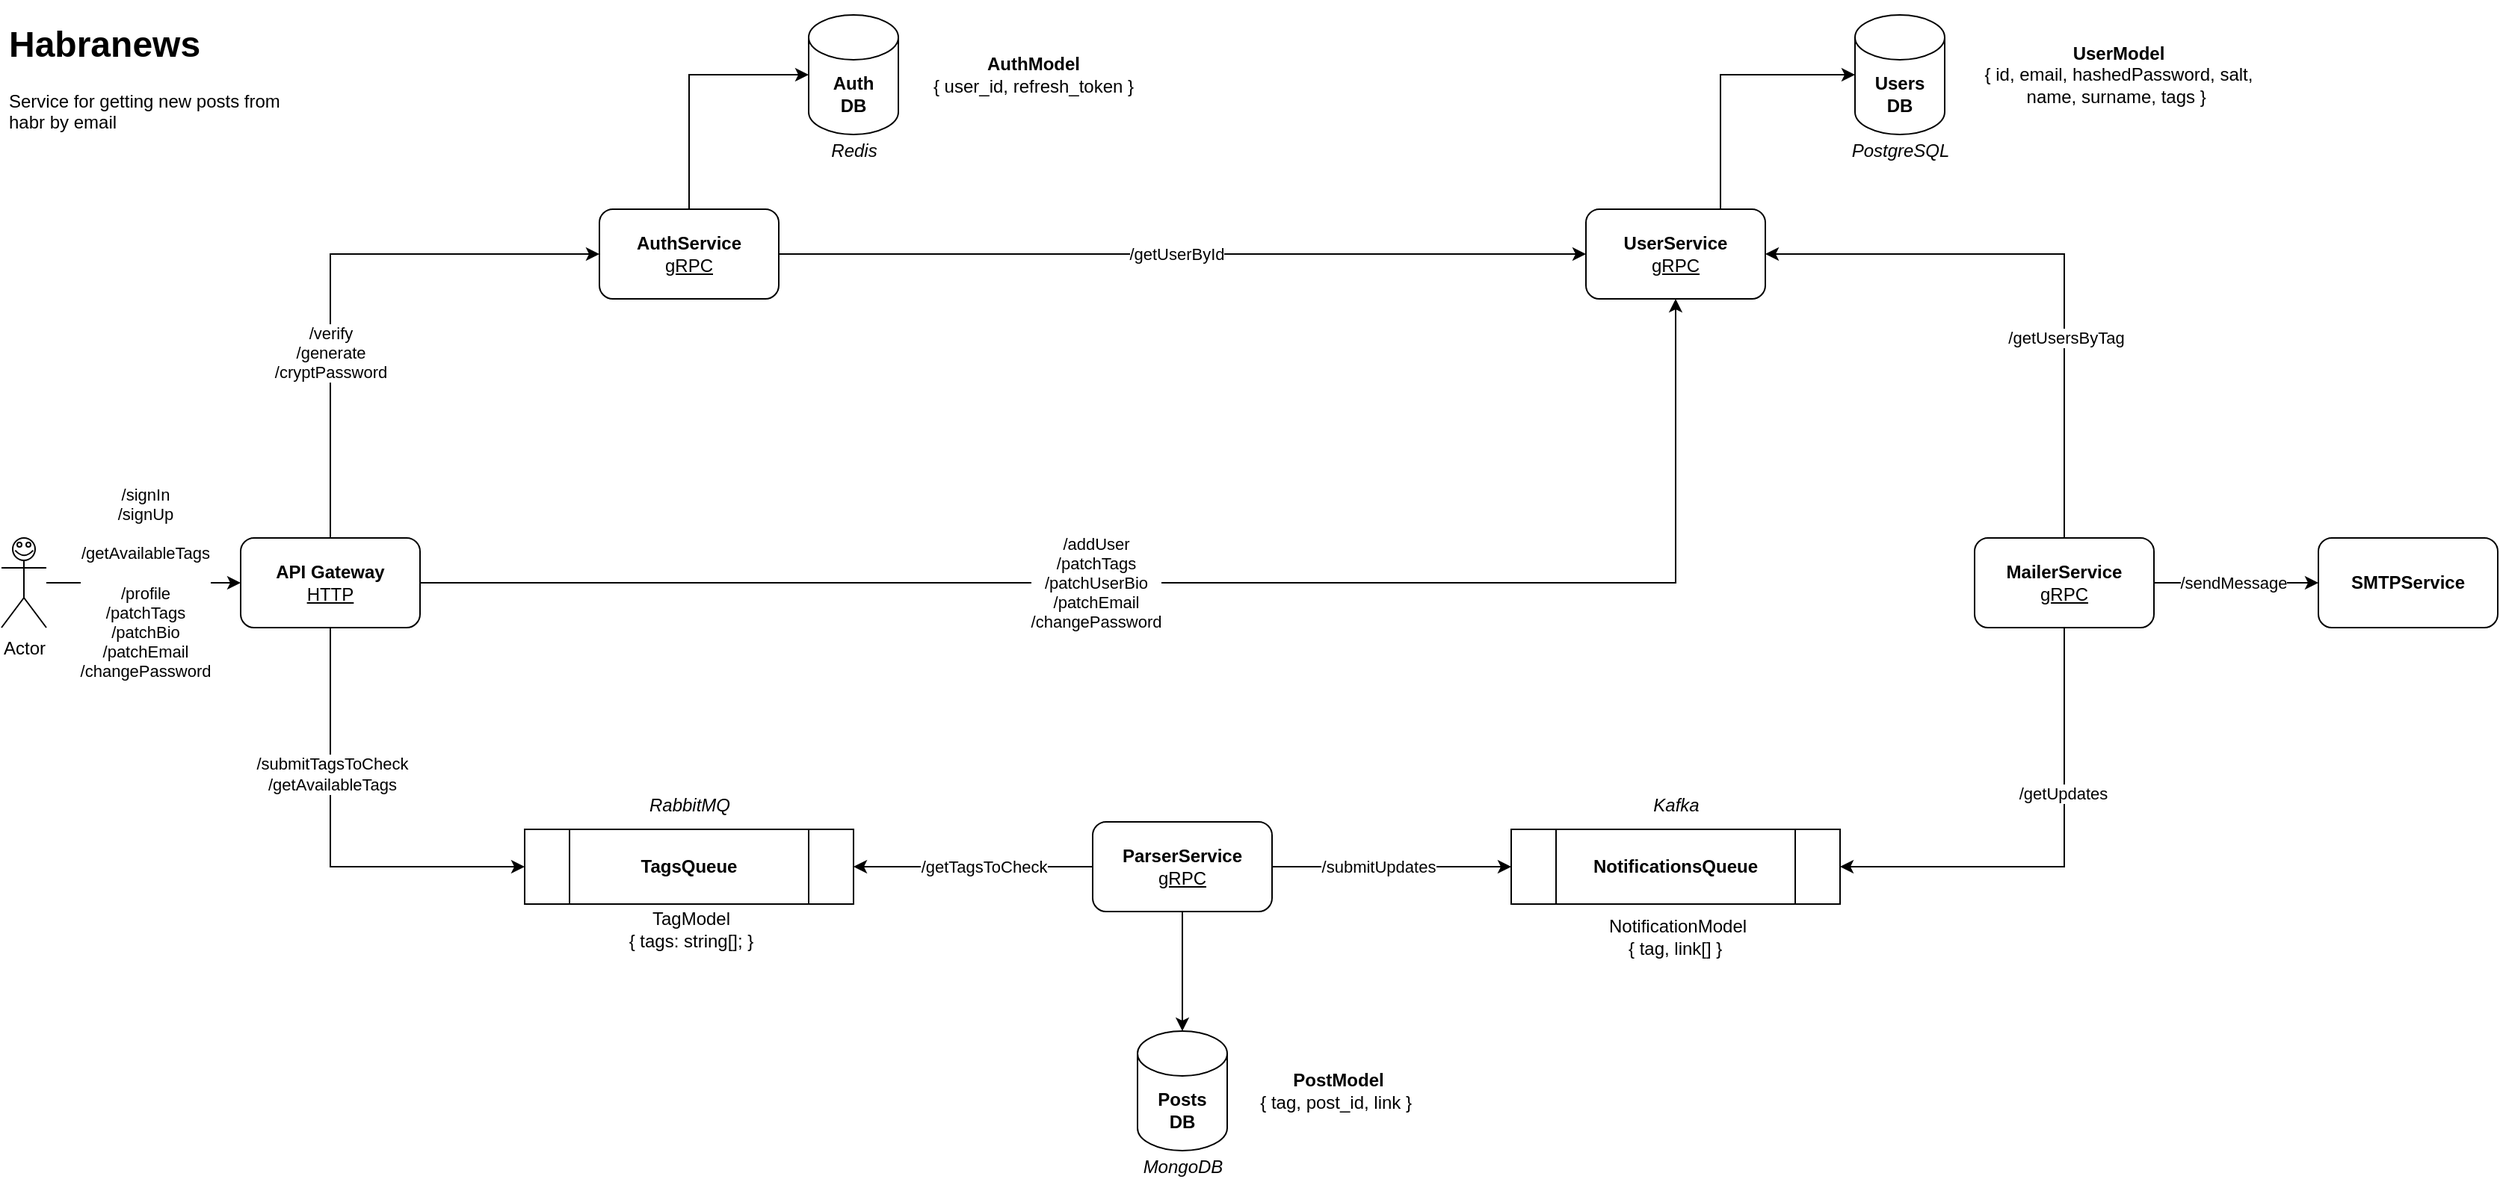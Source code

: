 <mxfile version="13.10.2" type="github" pages="5">
  <diagram id="zYsj_GCrEN45drpil_GK" name="Architecture">
    <mxGraphModel dx="2774" dy="2438" grid="1" gridSize="11" guides="1" tooltips="1" connect="1" arrows="1" fold="1" page="1" pageScale="1" pageWidth="900" pageHeight="1600" math="0" shadow="0">
      <root>
        <mxCell id="0" />
        <mxCell id="1" parent="0" />
        <mxCell id="8zO3fhM4Dob8OyOGSkkv-5" style="edgeStyle=orthogonalEdgeStyle;rounded=0;orthogonalLoop=1;jettySize=auto;html=1;exitX=0.5;exitY=1;exitDx=0;exitDy=0;entryX=0;entryY=0.5;entryDx=0;entryDy=0;" parent="1" source="FwraS_gR7j-mOwSKwiUB-2" target="8zO3fhM4Dob8OyOGSkkv-2" edge="1">
          <mxGeometry relative="1" as="geometry" />
        </mxCell>
        <mxCell id="8zO3fhM4Dob8OyOGSkkv-36" value="/submitTagsToCheck&lt;br&gt;/getAvailableTags" style="edgeLabel;html=1;align=center;verticalAlign=middle;resizable=0;points=[];" parent="8zO3fhM4Dob8OyOGSkkv-5" vertex="1" connectable="0">
          <mxGeometry x="-0.324" y="1" relative="1" as="geometry">
            <mxPoint as="offset" />
          </mxGeometry>
        </mxCell>
        <mxCell id="8zO3fhM4Dob8OyOGSkkv-9" style="edgeStyle=orthogonalEdgeStyle;rounded=0;orthogonalLoop=1;jettySize=auto;html=1;exitX=1;exitY=0.5;exitDx=0;exitDy=0;entryX=0.5;entryY=1;entryDx=0;entryDy=0;" parent="1" source="FwraS_gR7j-mOwSKwiUB-2" target="FwraS_gR7j-mOwSKwiUB-3" edge="1">
          <mxGeometry relative="1" as="geometry" />
        </mxCell>
        <mxCell id="8zO3fhM4Dob8OyOGSkkv-42" value="/addUser&lt;br&gt;/patchTags&lt;br&gt;/patchUserBio&lt;br&gt;/patchEmail&lt;br&gt;/changePassword" style="edgeLabel;html=1;align=center;verticalAlign=middle;resizable=0;points=[];" parent="8zO3fhM4Dob8OyOGSkkv-9" vertex="1" connectable="0">
          <mxGeometry x="-0.123" y="-5" relative="1" as="geometry">
            <mxPoint y="-5" as="offset" />
          </mxGeometry>
        </mxCell>
        <mxCell id="8zO3fhM4Dob8OyOGSkkv-19" style="edgeStyle=orthogonalEdgeStyle;rounded=0;orthogonalLoop=1;jettySize=auto;html=1;entryX=0;entryY=0.5;entryDx=0;entryDy=0;exitX=0.5;exitY=0;exitDx=0;exitDy=0;" parent="1" source="FwraS_gR7j-mOwSKwiUB-2" target="bE1K36vQXj0Vdnw_CU5M-2" edge="1">
          <mxGeometry relative="1" as="geometry" />
        </mxCell>
        <mxCell id="8zO3fhM4Dob8OyOGSkkv-27" value="/verify&lt;br&gt;/generate&lt;br&gt;/cryptPassword" style="edgeLabel;html=1;align=center;verticalAlign=middle;resizable=0;points=[];" parent="8zO3fhM4Dob8OyOGSkkv-19" vertex="1" connectable="0">
          <mxGeometry x="0.054" y="2" relative="1" as="geometry">
            <mxPoint x="-5" y="68" as="offset" />
          </mxGeometry>
        </mxCell>
        <mxCell id="FwraS_gR7j-mOwSKwiUB-2" value="&lt;b&gt;API Gateway&lt;/b&gt;&lt;br&gt;&lt;u&gt;HTTP&lt;/u&gt;" style="rounded=1;whiteSpace=wrap;html=1;" parent="1" vertex="1">
          <mxGeometry x="-200" y="-30" width="120" height="60" as="geometry" />
        </mxCell>
        <mxCell id="8zO3fhM4Dob8OyOGSkkv-8" style="edgeStyle=orthogonalEdgeStyle;rounded=0;orthogonalLoop=1;jettySize=auto;html=1;exitX=0.75;exitY=0;exitDx=0;exitDy=0;entryX=0;entryY=0.5;entryDx=0;entryDy=0;entryPerimeter=0;" parent="1" source="FwraS_gR7j-mOwSKwiUB-3" target="FwraS_gR7j-mOwSKwiUB-4" edge="1">
          <mxGeometry relative="1" as="geometry" />
        </mxCell>
        <mxCell id="FwraS_gR7j-mOwSKwiUB-3" value="&lt;b&gt;UserService&lt;br&gt;&lt;/b&gt;&lt;u&gt;gRPC&lt;/u&gt;&lt;b&gt;&lt;br&gt;&lt;/b&gt;" style="rounded=1;whiteSpace=wrap;html=1;" parent="1" vertex="1">
          <mxGeometry x="700" y="-250" width="120" height="60" as="geometry" />
        </mxCell>
        <mxCell id="FwraS_gR7j-mOwSKwiUB-4" value="&lt;b&gt;Users&lt;br&gt;DB&lt;/b&gt;" style="shape=cylinder3;whiteSpace=wrap;html=1;boundedLbl=1;backgroundOutline=1;size=15;" parent="1" vertex="1">
          <mxGeometry x="880" y="-380" width="60" height="80" as="geometry" />
        </mxCell>
        <mxCell id="8zO3fhM4Dob8OyOGSkkv-11" style="edgeStyle=orthogonalEdgeStyle;rounded=0;orthogonalLoop=1;jettySize=auto;html=1;exitX=0.5;exitY=1;exitDx=0;exitDy=0;entryX=1;entryY=0.5;entryDx=0;entryDy=0;" parent="1" source="FwraS_gR7j-mOwSKwiUB-8" target="FwraS_gR7j-mOwSKwiUB-12" edge="1">
          <mxGeometry relative="1" as="geometry" />
        </mxCell>
        <mxCell id="8zO3fhM4Dob8OyOGSkkv-39" value="/getUpdates" style="edgeLabel;html=1;align=center;verticalAlign=middle;resizable=0;points=[];" parent="8zO3fhM4Dob8OyOGSkkv-11" vertex="1" connectable="0">
          <mxGeometry x="-0.284" y="-1" relative="1" as="geometry">
            <mxPoint as="offset" />
          </mxGeometry>
        </mxCell>
        <mxCell id="8zO3fhM4Dob8OyOGSkkv-13" style="edgeStyle=orthogonalEdgeStyle;rounded=0;orthogonalLoop=1;jettySize=auto;html=1;exitX=0.5;exitY=0;exitDx=0;exitDy=0;entryX=1;entryY=0.5;entryDx=0;entryDy=0;" parent="1" source="FwraS_gR7j-mOwSKwiUB-8" target="FwraS_gR7j-mOwSKwiUB-3" edge="1">
          <mxGeometry relative="1" as="geometry" />
        </mxCell>
        <mxCell id="8zO3fhM4Dob8OyOGSkkv-40" value="/getUsersByTag" style="edgeLabel;html=1;align=center;verticalAlign=middle;resizable=0;points=[];" parent="8zO3fhM4Dob8OyOGSkkv-13" vertex="1" connectable="0">
          <mxGeometry x="-0.31" y="-1" relative="1" as="geometry">
            <mxPoint as="offset" />
          </mxGeometry>
        </mxCell>
        <mxCell id="8zO3fhM4Dob8OyOGSkkv-14" style="edgeStyle=orthogonalEdgeStyle;rounded=0;orthogonalLoop=1;jettySize=auto;html=1;exitX=1;exitY=0.5;exitDx=0;exitDy=0;entryX=0;entryY=0.5;entryDx=0;entryDy=0;" parent="1" source="FwraS_gR7j-mOwSKwiUB-8" target="FwraS_gR7j-mOwSKwiUB-37" edge="1">
          <mxGeometry relative="1" as="geometry" />
        </mxCell>
        <mxCell id="8zO3fhM4Dob8OyOGSkkv-41" value="/sendMessage" style="edgeLabel;html=1;align=center;verticalAlign=middle;resizable=0;points=[];" parent="8zO3fhM4Dob8OyOGSkkv-14" vertex="1" connectable="0">
          <mxGeometry x="-0.309" y="1" relative="1" as="geometry">
            <mxPoint x="15" y="1" as="offset" />
          </mxGeometry>
        </mxCell>
        <mxCell id="FwraS_gR7j-mOwSKwiUB-8" value="&lt;b&gt;MailerService&lt;br&gt;&lt;/b&gt;&lt;u&gt;gRPC&lt;/u&gt;&lt;b&gt;&lt;br&gt;&lt;/b&gt;" style="rounded=1;whiteSpace=wrap;html=1;" parent="1" vertex="1">
          <mxGeometry x="960" y="-30" width="120" height="60" as="geometry" />
        </mxCell>
        <mxCell id="FwraS_gR7j-mOwSKwiUB-12" value="&lt;b&gt;NotificationsQueue&lt;/b&gt;" style="shape=process;whiteSpace=wrap;html=1;backgroundOutline=1;size=0.136;" parent="1" vertex="1">
          <mxGeometry x="650" y="165" width="220" height="50" as="geometry" />
        </mxCell>
        <mxCell id="8zO3fhM4Dob8OyOGSkkv-10" style="edgeStyle=orthogonalEdgeStyle;rounded=0;orthogonalLoop=1;jettySize=auto;html=1;exitX=1;exitY=0.5;exitDx=0;exitDy=0;entryX=0;entryY=0.5;entryDx=0;entryDy=0;" parent="1" source="FwraS_gR7j-mOwSKwiUB-13" target="FwraS_gR7j-mOwSKwiUB-12" edge="1">
          <mxGeometry relative="1" as="geometry" />
        </mxCell>
        <mxCell id="8zO3fhM4Dob8OyOGSkkv-38" value="/submitUpdates" style="edgeLabel;html=1;align=center;verticalAlign=middle;resizable=0;points=[];" parent="8zO3fhM4Dob8OyOGSkkv-10" vertex="1" connectable="0">
          <mxGeometry x="-0.25" y="-3" relative="1" as="geometry">
            <mxPoint x="11" y="-3" as="offset" />
          </mxGeometry>
        </mxCell>
        <mxCell id="8zO3fhM4Dob8OyOGSkkv-15" style="edgeStyle=orthogonalEdgeStyle;rounded=0;orthogonalLoop=1;jettySize=auto;html=1;exitX=0.5;exitY=1;exitDx=0;exitDy=0;" parent="1" source="FwraS_gR7j-mOwSKwiUB-13" target="FwraS_gR7j-mOwSKwiUB-20" edge="1">
          <mxGeometry relative="1" as="geometry" />
        </mxCell>
        <mxCell id="8zO3fhM4Dob8OyOGSkkv-17" style="edgeStyle=orthogonalEdgeStyle;rounded=0;orthogonalLoop=1;jettySize=auto;html=1;exitX=0;exitY=0.5;exitDx=0;exitDy=0;entryX=1;entryY=0.5;entryDx=0;entryDy=0;" parent="1" source="FwraS_gR7j-mOwSKwiUB-13" target="8zO3fhM4Dob8OyOGSkkv-2" edge="1">
          <mxGeometry relative="1" as="geometry" />
        </mxCell>
        <mxCell id="8zO3fhM4Dob8OyOGSkkv-37" value="/getTagsToCheck" style="edgeLabel;html=1;align=center;verticalAlign=middle;resizable=0;points=[];" parent="8zO3fhM4Dob8OyOGSkkv-17" vertex="1" connectable="0">
          <mxGeometry x="-0.212" y="-2" relative="1" as="geometry">
            <mxPoint x="-10" y="2" as="offset" />
          </mxGeometry>
        </mxCell>
        <mxCell id="FwraS_gR7j-mOwSKwiUB-13" value="&lt;b&gt;ParserService&lt;/b&gt;&lt;br&gt;&lt;u&gt;gRPC&lt;/u&gt;" style="rounded=1;whiteSpace=wrap;html=1;" parent="1" vertex="1">
          <mxGeometry x="370" y="160" width="120" height="60" as="geometry" />
        </mxCell>
        <mxCell id="FwraS_gR7j-mOwSKwiUB-20" value="&lt;b&gt;Posts&lt;br&gt;DB&lt;/b&gt;" style="shape=cylinder3;whiteSpace=wrap;html=1;boundedLbl=1;backgroundOutline=1;size=15;" parent="1" vertex="1">
          <mxGeometry x="400" y="300" width="60" height="80" as="geometry" />
        </mxCell>
        <mxCell id="FwraS_gR7j-mOwSKwiUB-37" value="&lt;b&gt;SMTPService&lt;br&gt;&lt;/b&gt;" style="rounded=1;whiteSpace=wrap;html=1;" parent="1" vertex="1">
          <mxGeometry x="1190" y="-30" width="120" height="60" as="geometry" />
        </mxCell>
        <mxCell id="bE1K36vQXj0Vdnw_CU5M-4" style="edgeStyle=orthogonalEdgeStyle;rounded=0;orthogonalLoop=1;jettySize=auto;html=1;exitX=1;exitY=0.5;exitDx=0;exitDy=0;" parent="1" source="bE1K36vQXj0Vdnw_CU5M-2" target="FwraS_gR7j-mOwSKwiUB-3" edge="1">
          <mxGeometry relative="1" as="geometry" />
        </mxCell>
        <mxCell id="8zO3fhM4Dob8OyOGSkkv-30" value="/getUserById" style="edgeLabel;html=1;align=center;verticalAlign=middle;resizable=0;points=[];" parent="bE1K36vQXj0Vdnw_CU5M-4" vertex="1" connectable="0">
          <mxGeometry x="-0.124" y="-2" relative="1" as="geometry">
            <mxPoint x="29" y="-2" as="offset" />
          </mxGeometry>
        </mxCell>
        <mxCell id="bE1K36vQXj0Vdnw_CU5M-7" style="edgeStyle=orthogonalEdgeStyle;rounded=0;orthogonalLoop=1;jettySize=auto;html=1;exitX=0.5;exitY=0;exitDx=0;exitDy=0;entryX=0;entryY=0.5;entryDx=0;entryDy=0;entryPerimeter=0;" parent="1" source="bE1K36vQXj0Vdnw_CU5M-2" target="bE1K36vQXj0Vdnw_CU5M-6" edge="1">
          <mxGeometry relative="1" as="geometry" />
        </mxCell>
        <mxCell id="bE1K36vQXj0Vdnw_CU5M-2" value="&lt;b&gt;AuthService&lt;/b&gt;&lt;br&gt;&lt;u&gt;gRPC&lt;/u&gt;" style="rounded=1;whiteSpace=wrap;html=1;" parent="1" vertex="1">
          <mxGeometry x="40" y="-250" width="120" height="60" as="geometry" />
        </mxCell>
        <mxCell id="bE1K36vQXj0Vdnw_CU5M-6" value="&lt;b&gt;Auth&lt;br&gt;DB&lt;/b&gt;" style="shape=cylinder3;whiteSpace=wrap;html=1;boundedLbl=1;backgroundOutline=1;size=15;" parent="1" vertex="1">
          <mxGeometry x="180" y="-380" width="60" height="80" as="geometry" />
        </mxCell>
        <mxCell id="8zO3fhM4Dob8OyOGSkkv-2" value="&lt;b&gt;TagsQueue&lt;/b&gt;" style="shape=process;whiteSpace=wrap;html=1;backgroundOutline=1;size=0.136;rotation=0;" parent="1" vertex="1">
          <mxGeometry x="-10" y="165" width="220" height="50" as="geometry" />
        </mxCell>
        <mxCell id="8zO3fhM4Dob8OyOGSkkv-25" style="edgeStyle=orthogonalEdgeStyle;rounded=0;orthogonalLoop=1;jettySize=auto;html=1;entryX=0;entryY=0.5;entryDx=0;entryDy=0;" parent="1" source="8zO3fhM4Dob8OyOGSkkv-23" target="FwraS_gR7j-mOwSKwiUB-2" edge="1">
          <mxGeometry relative="1" as="geometry" />
        </mxCell>
        <mxCell id="8zO3fhM4Dob8OyOGSkkv-32" value="/signIn&lt;br&gt;/signUp&lt;br&gt;&lt;br&gt;/getAvailableTags&lt;br&gt;&lt;br&gt;/profile&lt;br&gt;/patchTags&lt;br&gt;/patchBio&lt;br&gt;/patchEmail&lt;br&gt;/changePassword" style="edgeLabel;html=1;align=center;verticalAlign=middle;resizable=0;points=[];" parent="8zO3fhM4Dob8OyOGSkkv-25" vertex="1" connectable="0">
          <mxGeometry x="-0.185" y="-3" relative="1" as="geometry">
            <mxPoint x="13" y="-3" as="offset" />
          </mxGeometry>
        </mxCell>
        <mxCell id="8zO3fhM4Dob8OyOGSkkv-23" value="Actor" style="shape=umlActor;verticalLabelPosition=bottom;verticalAlign=top;html=1;outlineConnect=0;rotation=0;" parent="1" vertex="1">
          <mxGeometry x="-360" y="-30" width="30" height="60" as="geometry" />
        </mxCell>
        <mxCell id="8zO3fhM4Dob8OyOGSkkv-28" value="&lt;i&gt;Redis&lt;/i&gt;" style="text;html=1;align=center;verticalAlign=middle;resizable=0;points=[];autosize=1;" parent="1" vertex="1">
          <mxGeometry x="188" y="-300" width="44" height="22" as="geometry" />
        </mxCell>
        <mxCell id="8zO3fhM4Dob8OyOGSkkv-33" value="&lt;b&gt;AuthModel&lt;/b&gt;&lt;br&gt;{ user_id, refresh_token }" style="text;html=1;align=center;verticalAlign=middle;resizable=0;points=[];autosize=1;" parent="1" vertex="1">
          <mxGeometry x="253" y="-356.5" width="154" height="33" as="geometry" />
        </mxCell>
        <mxCell id="8zO3fhM4Dob8OyOGSkkv-34" value="&lt;b&gt;UserModel&lt;br&gt;&lt;/b&gt;{ id, email, hashedPassword, salt,&lt;br&gt;&amp;nbsp;name, surname, tags }&amp;nbsp;&amp;nbsp;" style="text;html=1;align=center;verticalAlign=middle;resizable=0;points=[];autosize=1;" parent="1" vertex="1">
          <mxGeometry x="957" y="-362" width="198" height="44" as="geometry" />
        </mxCell>
        <mxCell id="8zO3fhM4Dob8OyOGSkkv-43" value="&lt;b&gt;PostModel&lt;/b&gt;&lt;br&gt;{ tag, post_id, link }&amp;nbsp;" style="text;html=1;align=center;verticalAlign=middle;resizable=0;points=[];autosize=1;" parent="1" vertex="1">
          <mxGeometry x="473" y="323.5" width="121" height="33" as="geometry" />
        </mxCell>
        <mxCell id="8zO3fhM4Dob8OyOGSkkv-44" value="" style="ellipse;whiteSpace=wrap;html=1;aspect=fixed;" parent="1" vertex="1">
          <mxGeometry x="-349.5" y="-27" width="3" height="3" as="geometry" />
        </mxCell>
        <mxCell id="8zO3fhM4Dob8OyOGSkkv-45" value="" style="ellipse;whiteSpace=wrap;html=1;aspect=fixed;" parent="1" vertex="1">
          <mxGeometry x="-343.5" y="-27" width="3" height="3" as="geometry" />
        </mxCell>
        <mxCell id="8zO3fhM4Dob8OyOGSkkv-46" value="" style="shape=dataStorage;whiteSpace=wrap;html=1;fixedSize=1;rotation=-90;size=3.3;" parent="1" vertex="1">
          <mxGeometry x="-346.5" y="-26" width="3.3" height="12" as="geometry" />
        </mxCell>
        <mxCell id="8zO3fhM4Dob8OyOGSkkv-47" value="&lt;i&gt;PostgreSQL&lt;/i&gt;" style="text;html=1;align=center;verticalAlign=middle;resizable=0;points=[];autosize=1;" parent="1" vertex="1">
          <mxGeometry x="871.5" y="-300" width="77" height="22" as="geometry" />
        </mxCell>
        <mxCell id="8zO3fhM4Dob8OyOGSkkv-48" value="&lt;i&gt;MongoDB&lt;/i&gt;" style="text;html=1;align=center;verticalAlign=middle;resizable=0;points=[];autosize=1;" parent="1" vertex="1">
          <mxGeometry x="397" y="380" width="66" height="22" as="geometry" />
        </mxCell>
        <mxCell id="8zO3fhM4Dob8OyOGSkkv-51" value="&lt;h1&gt;Habranews&lt;/h1&gt;&lt;p&gt;Service for getting new posts from habr by email&lt;/p&gt;" style="text;html=1;strokeColor=none;fillColor=none;spacing=5;spacingTop=-20;whiteSpace=wrap;overflow=hidden;rounded=0;" parent="1" vertex="1">
          <mxGeometry x="-360" y="-380" width="190" height="120" as="geometry" />
        </mxCell>
        <mxCell id="8zO3fhM4Dob8OyOGSkkv-52" value="&lt;i&gt;RabbitMQ&lt;/i&gt;" style="text;html=1;align=center;verticalAlign=middle;resizable=0;points=[];autosize=1;" parent="1" vertex="1">
          <mxGeometry x="67" y="138" width="66" height="22" as="geometry" />
        </mxCell>
        <mxCell id="8zO3fhM4Dob8OyOGSkkv-53" value="&lt;i&gt;Kafka&lt;/i&gt;" style="text;html=1;align=center;verticalAlign=middle;resizable=0;points=[];autosize=1;" parent="1" vertex="1">
          <mxGeometry x="738" y="138" width="44" height="22" as="geometry" />
        </mxCell>
        <mxCell id="A45B6WhdaXCofkEh0rqB-1" value="TagModel&lt;br&gt;{ tags: string[]; }" style="text;html=1;align=center;verticalAlign=middle;resizable=0;points=[];autosize=1;" parent="1" vertex="1">
          <mxGeometry x="51" y="215" width="99" height="33" as="geometry" />
        </mxCell>
        <mxCell id="A45B6WhdaXCofkEh0rqB-2" value="NotificationModel&lt;br&gt;{ tag, link[] }&amp;nbsp;" style="text;html=1;align=center;verticalAlign=middle;resizable=0;points=[];autosize=1;" parent="1" vertex="1">
          <mxGeometry x="706" y="220" width="110" height="33" as="geometry" />
        </mxCell>
      </root>
    </mxGraphModel>
  </diagram>
  <diagram id="4XaGOaeoTJXC4hNXmMeF" name="ApiGateway">
    <mxGraphModel dx="1874" dy="838" grid="1" gridSize="10" guides="1" tooltips="1" connect="1" arrows="1" fold="1" page="1" pageScale="1" pageWidth="900" pageHeight="1600" math="0" shadow="0">
      <root>
        <mxCell id="nVl9VjBenIa28Bsn4F3A-0" />
        <mxCell id="nVl9VjBenIa28Bsn4F3A-1" parent="nVl9VjBenIa28Bsn4F3A-0" />
        <mxCell id="zxMU-RuS6_qsuzgbUd5q-0" value="&lt;h1&gt;/signIn&lt;/h1&gt;&lt;div&gt;&lt;i&gt;request:&lt;/i&gt;&lt;/div&gt;&lt;p&gt;{&amp;nbsp;&lt;/p&gt;&lt;p&gt;email: string;&lt;/p&gt;&lt;p&gt;password: string;&lt;/p&gt;&lt;p&gt;}&lt;/p&gt;&lt;p&gt;&lt;br&gt;&lt;/p&gt;&lt;p&gt;&lt;i&gt;response:&lt;/i&gt;&lt;/p&gt;&lt;p&gt;{&lt;/p&gt;&lt;p&gt;}&lt;/p&gt;" style="text;html=1;strokeColor=none;fillColor=none;spacing=5;spacingTop=-20;whiteSpace=wrap;overflow=hidden;rounded=0;" parent="nVl9VjBenIa28Bsn4F3A-1" vertex="1">
          <mxGeometry x="80" y="80" width="200" height="400" as="geometry" />
        </mxCell>
        <mxCell id="X7N2GuRlU1zLL9OyeP28-1" value="&lt;h1&gt;/profile&lt;/h1&gt;&lt;div&gt;&lt;i&gt;reguest:&lt;/i&gt;&lt;/div&gt;&lt;p&gt;{&amp;nbsp;&lt;/p&gt;&lt;p&gt;accessToken: string;&lt;/p&gt;&lt;p&gt;}&lt;/p&gt;&lt;p&gt;&lt;br&gt;&lt;/p&gt;&lt;p&gt;&lt;i&gt;response:&lt;/i&gt;&lt;/p&gt;&lt;p&gt;{&lt;/p&gt;&lt;p&gt;email: string;&lt;/p&gt;&lt;p&gt;tags: string[];&lt;/p&gt;&lt;p&gt;name: string;&lt;/p&gt;&lt;p&gt;surname: string;&lt;/p&gt;&lt;p&gt;}&lt;/p&gt;" style="text;html=1;strokeColor=none;fillColor=none;spacing=5;spacingTop=-20;whiteSpace=wrap;overflow=hidden;rounded=0;" parent="nVl9VjBenIa28Bsn4F3A-1" vertex="1">
          <mxGeometry x="80" y="520" width="200" height="400" as="geometry" />
        </mxCell>
        <mxCell id="UQ0r-sXNknqqYe--RgCU-0" value="&lt;h1&gt;/patchTags&lt;/h1&gt;&lt;div&gt;&lt;i&gt;reguest:&lt;/i&gt;&lt;/div&gt;&lt;p&gt;{&amp;nbsp;&lt;/p&gt;&lt;p&gt;tags: string[];&lt;/p&gt;&lt;p&gt;accessToken: string;&lt;/p&gt;&lt;p&gt;}&lt;/p&gt;&lt;p&gt;&lt;br&gt;&lt;/p&gt;&lt;p&gt;&lt;i&gt;response:&amp;nbsp;&lt;/i&gt;&lt;/p&gt;&lt;p&gt;{&lt;/p&gt;&lt;p&gt;}&lt;/p&gt;" style="text;html=1;strokeColor=none;fillColor=none;spacing=5;spacingTop=-20;whiteSpace=wrap;overflow=hidden;rounded=0;" parent="nVl9VjBenIa28Bsn4F3A-1" vertex="1">
          <mxGeometry x="605" y="80" width="200" height="400" as="geometry" />
        </mxCell>
        <mxCell id="UQ0r-sXNknqqYe--RgCU-1" value="&lt;h1&gt;/patchEmail&lt;/h1&gt;&lt;div&gt;&lt;i&gt;reguest:&lt;/i&gt;&lt;br&gt;&lt;/div&gt;&lt;p&gt;{&amp;nbsp;&lt;/p&gt;&lt;p&gt;email: string;&lt;/p&gt;&lt;p&gt;accessToken: string;&lt;/p&gt;&lt;p&gt;}&lt;/p&gt;&lt;p&gt;&lt;br&gt;&lt;/p&gt;&lt;p&gt;&lt;i&gt;response:&amp;nbsp;&lt;/i&gt;&lt;/p&gt;&lt;p&gt;{&lt;/p&gt;&lt;p&gt;}&lt;/p&gt;" style="text;html=1;strokeColor=none;fillColor=none;spacing=5;spacingTop=-20;whiteSpace=wrap;overflow=hidden;rounded=0;" parent="nVl9VjBenIa28Bsn4F3A-1" vertex="1">
          <mxGeometry x="845" y="80" width="200" height="400" as="geometry" />
        </mxCell>
        <mxCell id="UQ0r-sXNknqqYe--RgCU-2" value="&lt;h1&gt;/patchBio&lt;/h1&gt;&lt;div&gt;&lt;i&gt;reguest:&lt;/i&gt;&lt;br&gt;&lt;/div&gt;&lt;p&gt;{&amp;nbsp;&lt;/p&gt;&lt;p&gt;name: string;&lt;/p&gt;&lt;p&gt;surname: string;&lt;/p&gt;&lt;p&gt;accessToken: string;&lt;/p&gt;&lt;p&gt;}&lt;/p&gt;&lt;p&gt;&lt;br&gt;&lt;/p&gt;&lt;p&gt;&lt;i&gt;response:&amp;nbsp;&lt;/i&gt;&lt;/p&gt;&lt;p&gt;{&lt;/p&gt;&lt;p&gt;}&lt;/p&gt;" style="text;html=1;strokeColor=none;fillColor=none;spacing=5;spacingTop=-20;whiteSpace=wrap;overflow=hidden;rounded=0;" parent="nVl9VjBenIa28Bsn4F3A-1" vertex="1">
          <mxGeometry x="1085" y="80" width="200" height="400" as="geometry" />
        </mxCell>
        <mxCell id="aINecBHKvQJp-o1GFSDk-0" value="&lt;h1&gt;/signUp&lt;/h1&gt;&lt;div&gt;&lt;i&gt;request:&lt;/i&gt;&lt;/div&gt;&lt;p&gt;{&amp;nbsp;&lt;/p&gt;&lt;p&gt;email: string;&lt;/p&gt;&lt;p&gt;password: string;&lt;/p&gt;&lt;p&gt;}&lt;/p&gt;&lt;p&gt;&lt;br&gt;&lt;/p&gt;&lt;p&gt;&lt;i&gt;response:&lt;/i&gt;&lt;/p&gt;&lt;p&gt;{&lt;/p&gt;&lt;p&gt;accessToken: string;&lt;/p&gt;&lt;p&gt;refreshToken: string;&lt;/p&gt;&lt;p&gt;}&lt;/p&gt;" style="text;html=1;strokeColor=none;fillColor=none;spacing=5;spacingTop=-20;whiteSpace=wrap;overflow=hidden;rounded=0;" parent="nVl9VjBenIa28Bsn4F3A-1" vertex="1">
          <mxGeometry x="320" y="80" width="190" height="400" as="geometry" />
        </mxCell>
        <mxCell id="qWcUPIvXheZIXBMlG9Vy-0" value="&lt;h1&gt;/changePassword&lt;/h1&gt;&lt;div&gt;&lt;i&gt;reguest:&lt;/i&gt;&lt;br&gt;&lt;/div&gt;&lt;p&gt;{&amp;nbsp;&lt;/p&gt;&lt;p&gt;password: string;&lt;/p&gt;&lt;p&gt;accessToken: string;&lt;/p&gt;&lt;p&gt;}&lt;/p&gt;&lt;p&gt;&lt;br&gt;&lt;/p&gt;&lt;p&gt;&lt;i&gt;response:&amp;nbsp;&lt;/i&gt;&lt;/p&gt;&lt;p&gt;{&lt;/p&gt;&lt;p&gt;}&lt;/p&gt;" style="text;html=1;strokeColor=none;fillColor=none;spacing=5;spacingTop=-20;whiteSpace=wrap;overflow=hidden;rounded=0;" parent="nVl9VjBenIa28Bsn4F3A-1" vertex="1">
          <mxGeometry x="320" y="520" width="210" height="400" as="geometry" />
        </mxCell>
        <mxCell id="uuFL1OJD5LSYh8cDA56c-0" value="&lt;h1&gt;/getAvailableTags&lt;/h1&gt;&lt;div&gt;&lt;i&gt;reguest:&lt;/i&gt;&lt;br&gt;&lt;/div&gt;&lt;p&gt;{&amp;nbsp;&lt;/p&gt;&lt;p&gt;&lt;span&gt;}&lt;/span&gt;&lt;br&gt;&lt;/p&gt;&lt;p&gt;&lt;br&gt;&lt;/p&gt;&lt;p&gt;&lt;i&gt;response:&amp;nbsp;&lt;/i&gt;&lt;/p&gt;&lt;p&gt;{&lt;/p&gt;&lt;p&gt;tags: string[];&lt;/p&gt;&lt;p&gt;}&lt;/p&gt;" style="text;html=1;strokeColor=none;fillColor=none;spacing=5;spacingTop=-20;whiteSpace=wrap;overflow=hidden;rounded=0;" parent="nVl9VjBenIa28Bsn4F3A-1" vertex="1">
          <mxGeometry x="600" y="520" width="210" height="400" as="geometry" />
        </mxCell>
      </root>
    </mxGraphModel>
  </diagram>
  <diagram id="LGcaSpZkdw7gi7dxYWef" name="UserService">
    <mxGraphModel dx="1662" dy="804" grid="1" gridSize="10" guides="1" tooltips="1" connect="1" arrows="1" fold="1" page="1" pageScale="1" pageWidth="900" pageHeight="1600" math="0" shadow="0">
      <root>
        <mxCell id="0Y-X4P7G-rwoWofDyXws-0" />
        <mxCell id="0Y-X4P7G-rwoWofDyXws-1" parent="0Y-X4P7G-rwoWofDyXws-0" />
        <mxCell id="DWBT-lLvoGnD0FmbS0GI-0" value="&lt;h1&gt;/patchTags&lt;/h1&gt;&lt;div&gt;&lt;i&gt;reguest:&lt;/i&gt;&lt;/div&gt;&lt;p&gt;{&amp;nbsp;&lt;/p&gt;&lt;p&gt;userid: number;&lt;/p&gt;&lt;p&gt;tags: string[];&lt;/p&gt;&lt;p&gt;&lt;span&gt;}&lt;/span&gt;&lt;br&gt;&lt;/p&gt;&lt;p&gt;&lt;br&gt;&lt;/p&gt;&lt;p&gt;&lt;i&gt;response:&amp;nbsp;&lt;/i&gt;&lt;/p&gt;&lt;p&gt;{&lt;/p&gt;&lt;p&gt;}&lt;/p&gt;" style="text;html=1;strokeColor=none;fillColor=none;spacing=5;spacingTop=-20;whiteSpace=wrap;overflow=hidden;rounded=0;" parent="0Y-X4P7G-rwoWofDyXws-1" vertex="1">
          <mxGeometry x="80" y="520" width="200" height="400" as="geometry" />
        </mxCell>
        <mxCell id="DWBT-lLvoGnD0FmbS0GI-1" value="&lt;h1&gt;/patchEmail&lt;/h1&gt;&lt;div&gt;&lt;i&gt;reguest:&lt;/i&gt;&lt;br&gt;&lt;/div&gt;&lt;p&gt;{&amp;nbsp;&lt;/p&gt;&lt;p&gt;userid: number;&lt;/p&gt;&lt;p&gt;email: string;&lt;/p&gt;&lt;p&gt;&lt;span&gt;}&lt;/span&gt;&lt;br&gt;&lt;/p&gt;&lt;p&gt;&lt;br&gt;&lt;/p&gt;&lt;p&gt;&lt;i&gt;response:&amp;nbsp;&lt;/i&gt;&lt;/p&gt;&lt;p&gt;{&lt;/p&gt;&lt;p&gt;}&lt;/p&gt;" style="text;html=1;strokeColor=none;fillColor=none;spacing=5;spacingTop=-20;whiteSpace=wrap;overflow=hidden;rounded=0;" parent="0Y-X4P7G-rwoWofDyXws-1" vertex="1">
          <mxGeometry x="320" y="520" width="200" height="400" as="geometry" />
        </mxCell>
        <mxCell id="DWBT-lLvoGnD0FmbS0GI-2" value="&lt;h1&gt;/patchBio&lt;/h1&gt;&lt;div&gt;&lt;i&gt;reguest:&lt;/i&gt;&lt;br&gt;&lt;/div&gt;&lt;p&gt;{&amp;nbsp;&lt;/p&gt;&lt;p&gt;userid: number;&lt;/p&gt;&lt;p&gt;name: string;&lt;/p&gt;&lt;p&gt;surname: string;&lt;/p&gt;&lt;p&gt;&lt;span&gt;}&lt;/span&gt;&lt;br&gt;&lt;/p&gt;&lt;p&gt;&lt;br&gt;&lt;/p&gt;&lt;p&gt;&lt;i&gt;response:&amp;nbsp;&lt;/i&gt;&lt;/p&gt;&lt;p&gt;{&lt;/p&gt;&lt;p&gt;}&lt;/p&gt;" style="text;html=1;strokeColor=none;fillColor=none;spacing=5;spacingTop=-20;whiteSpace=wrap;overflow=hidden;rounded=0;" parent="0Y-X4P7G-rwoWofDyXws-1" vertex="1">
          <mxGeometry x="560" y="520" width="200" height="400" as="geometry" />
        </mxCell>
        <mxCell id="DWBT-lLvoGnD0FmbS0GI-3" value="&lt;h1&gt;/changePassword&lt;/h1&gt;&lt;div&gt;&lt;i&gt;reguest:&lt;/i&gt;&lt;br&gt;&lt;/div&gt;&lt;p&gt;{&amp;nbsp;&lt;/p&gt;&lt;p&gt;userid: number;&lt;/p&gt;&lt;p&gt;password: string;&lt;/p&gt;&lt;p&gt;&lt;span&gt;}&lt;/span&gt;&lt;br&gt;&lt;/p&gt;&lt;p&gt;&lt;br&gt;&lt;/p&gt;&lt;p&gt;&lt;i&gt;response:&amp;nbsp;&lt;/i&gt;&lt;/p&gt;&lt;p&gt;{&lt;/p&gt;&lt;p&gt;}&lt;/p&gt;" style="text;html=1;strokeColor=none;fillColor=none;spacing=5;spacingTop=-20;whiteSpace=wrap;overflow=hidden;rounded=0;" parent="0Y-X4P7G-rwoWofDyXws-1" vertex="1">
          <mxGeometry x="320" y="80" width="210" height="400" as="geometry" />
        </mxCell>
        <mxCell id="_14kWgqdjOg3-kIxM8j--2" value="&lt;h1&gt;/addUser&lt;/h1&gt;&lt;div&gt;&lt;i&gt;reguest:&lt;/i&gt;&lt;/div&gt;&lt;p&gt;{&amp;nbsp;&lt;/p&gt;&lt;p&gt;&lt;span&gt;email: string;&lt;/span&gt;&lt;/p&gt;&lt;p&gt;&lt;span&gt;hashedPassword: string;&lt;/span&gt;&lt;/p&gt;&lt;p&gt;&lt;span&gt;salt: string;&lt;/span&gt;&lt;/p&gt;&lt;p&gt;name: string;&lt;/p&gt;&lt;p&gt;surname: string;&lt;/p&gt;&lt;p&gt;tags: []string;&lt;/p&gt;&lt;p&gt;&lt;span&gt;}&lt;/span&gt;&lt;br&gt;&lt;/p&gt;&lt;p&gt;&lt;br&gt;&lt;/p&gt;&lt;p&gt;&lt;i&gt;response:&amp;nbsp;&lt;/i&gt;&lt;/p&gt;&lt;p&gt;{&lt;/p&gt;&lt;p&gt;}&lt;/p&gt;" style="text;html=1;strokeColor=none;fillColor=none;spacing=5;spacingTop=-20;whiteSpace=wrap;overflow=hidden;rounded=0;" parent="0Y-X4P7G-rwoWofDyXws-1" vertex="1">
          <mxGeometry x="80" y="80" width="200" height="400" as="geometry" />
        </mxCell>
        <mxCell id="So1C_ndeiWQuu2OblqzL-0" value="&lt;h1&gt;/getUserById&lt;/h1&gt;&lt;div&gt;&lt;i&gt;reguest:&lt;/i&gt;&lt;br&gt;&lt;/div&gt;&lt;p&gt;{&amp;nbsp;&lt;/p&gt;&lt;p&gt;id: number;&lt;/p&gt;&lt;p&gt;&lt;span&gt;}&lt;/span&gt;&lt;br&gt;&lt;/p&gt;&lt;p&gt;&lt;br&gt;&lt;/p&gt;&lt;p&gt;&lt;i&gt;response:&amp;nbsp;&lt;/i&gt;&lt;/p&gt;&lt;p&gt;{&lt;/p&gt;&lt;p&gt;&lt;span&gt;email: string;&lt;/span&gt;&lt;/p&gt;&lt;p&gt;&lt;span&gt;hashedPassword: string;&lt;/span&gt;&lt;/p&gt;&lt;p&gt;&lt;span&gt;salt: string;&lt;/span&gt;&lt;/p&gt;&lt;p&gt;&lt;span&gt;name: string;&lt;/span&gt;&lt;/p&gt;&lt;p&gt;&lt;span&gt;surname: string;&lt;/span&gt;&lt;/p&gt;&lt;p&gt;&lt;span&gt;tags: []string;&lt;/span&gt;&lt;/p&gt;&lt;p&gt;&lt;span&gt;}&lt;/span&gt;&lt;br&gt;&lt;/p&gt;" style="text;html=1;strokeColor=none;fillColor=none;spacing=5;spacingTop=-20;whiteSpace=wrap;overflow=hidden;rounded=0;" parent="0Y-X4P7G-rwoWofDyXws-1" vertex="1">
          <mxGeometry x="1030" y="80" width="210" height="400" as="geometry" />
        </mxCell>
        <mxCell id="So1C_ndeiWQuu2OblqzL-1" value="&lt;h1&gt;/getUsersByTag&lt;/h1&gt;&lt;div&gt;&lt;i&gt;reguest:&lt;/i&gt;&lt;br&gt;&lt;/div&gt;&lt;p&gt;{&amp;nbsp;&lt;/p&gt;&lt;p&gt;tag: string;&lt;/p&gt;&lt;p&gt;&lt;span&gt;}&lt;/span&gt;&lt;br&gt;&lt;/p&gt;&lt;p&gt;&lt;br&gt;&lt;/p&gt;&lt;p&gt;&lt;i&gt;response:&amp;nbsp;&lt;/i&gt;&lt;/p&gt;&lt;p&gt;{&lt;/p&gt;&lt;p&gt;&lt;span&gt;email: string;&lt;/span&gt;&lt;/p&gt;&lt;p&gt;&lt;span&gt;name: string;&lt;/span&gt;&lt;br&gt;&lt;/p&gt;&lt;p&gt;&lt;span&gt;surname: string;&lt;/span&gt;&lt;/p&gt;&lt;p&gt;&lt;span&gt;}&lt;/span&gt;&lt;br&gt;&lt;/p&gt;" style="text;html=1;strokeColor=none;fillColor=none;spacing=5;spacingTop=-20;whiteSpace=wrap;overflow=hidden;rounded=0;" parent="0Y-X4P7G-rwoWofDyXws-1" vertex="1">
          <mxGeometry x="1250" y="80" width="210" height="400" as="geometry" />
        </mxCell>
      </root>
    </mxGraphModel>
  </diagram>
  <diagram id="cxOFhOrqiFW3vsh7ncw4" name="AuthService">
    <mxGraphModel dx="1874" dy="838" grid="1" gridSize="10" guides="1" tooltips="1" connect="1" arrows="1" fold="1" page="1" pageScale="1" pageWidth="900" pageHeight="1600" math="0" shadow="0">
      <root>
        <mxCell id="LWaVtFIe3bwIcj4Zivtj-0" />
        <mxCell id="LWaVtFIe3bwIcj4Zivtj-1" parent="LWaVtFIe3bwIcj4Zivtj-0" />
        <mxCell id="aG2nrxCZKIVx7Z8D2Fic-0" value="&lt;h1&gt;/verify&lt;/h1&gt;&lt;div&gt;&lt;i&gt;reguest:&lt;/i&gt;&lt;br&gt;&lt;/div&gt;&lt;p&gt;{&amp;nbsp;&lt;/p&gt;&lt;p&gt;email: string;&lt;/p&gt;&lt;p&gt;password: string;&lt;/p&gt;&lt;p&gt;&lt;span&gt;}&lt;/span&gt;&lt;br&gt;&lt;/p&gt;&lt;p&gt;&lt;br&gt;&lt;/p&gt;&lt;p&gt;&lt;i&gt;response:&amp;nbsp;&lt;/i&gt;&lt;/p&gt;&lt;p&gt;{&lt;/p&gt;&lt;p&gt;accessToken: string;&lt;/p&gt;&lt;p&gt;refreshToken: string;&lt;/p&gt;&lt;p&gt;}&lt;/p&gt;" style="text;html=1;strokeColor=none;fillColor=none;spacing=5;spacingTop=-20;whiteSpace=wrap;overflow=hidden;rounded=0;" parent="LWaVtFIe3bwIcj4Zivtj-1" vertex="1">
          <mxGeometry x="80" y="80" width="200" height="400" as="geometry" />
        </mxCell>
        <mxCell id="O2OLwXm8ygWo92sw_mlr-0" value="&lt;h1&gt;/regenerate&lt;/h1&gt;&lt;div&gt;&lt;i&gt;reguest:&lt;/i&gt;&lt;br&gt;&lt;/div&gt;&lt;p&gt;{&amp;nbsp;&lt;/p&gt;&lt;p&gt;refreshToken: string;&lt;/p&gt;&lt;p&gt;&lt;span&gt;}&lt;/span&gt;&lt;br&gt;&lt;/p&gt;&lt;p&gt;&lt;br&gt;&lt;/p&gt;&lt;p&gt;&lt;i&gt;response:&amp;nbsp;&lt;/i&gt;&lt;/p&gt;&lt;p&gt;{&lt;/p&gt;&lt;p&gt;accessToken: string;&lt;/p&gt;&lt;p&gt;refreshToken: string;&lt;/p&gt;&lt;p&gt;}&lt;/p&gt;" style="text;html=1;strokeColor=none;fillColor=none;spacing=5;spacingTop=-20;whiteSpace=wrap;overflow=hidden;rounded=0;" parent="LWaVtFIe3bwIcj4Zivtj-1" vertex="1">
          <mxGeometry x="360" y="80" width="200" height="400" as="geometry" />
        </mxCell>
        <mxCell id="CCanVfhdNNLBfqAUuHoI-0" value="&lt;h1&gt;/cryptPassword&lt;/h1&gt;&lt;div&gt;&lt;i&gt;request:&lt;/i&gt;&lt;/div&gt;&lt;div&gt;{&lt;/div&gt;&lt;div&gt;password: string;&lt;/div&gt;&lt;div&gt;}&lt;/div&gt;&lt;div&gt;&lt;br&gt;&lt;/div&gt;&lt;div&gt;&lt;br&gt;&lt;/div&gt;&lt;div&gt;&lt;i&gt;response:&lt;/i&gt;&lt;/div&gt;&lt;div&gt;{&lt;/div&gt;&lt;div&gt;hashedPassword: string;&lt;/div&gt;&lt;div&gt;salt: string;&lt;/div&gt;&lt;div&gt;}&lt;/div&gt;" style="text;html=1;strokeColor=none;fillColor=none;spacing=5;spacingTop=-20;whiteSpace=wrap;overflow=hidden;rounded=0;" parent="LWaVtFIe3bwIcj4Zivtj-1" vertex="1">
          <mxGeometry x="640" y="80" width="200" height="400" as="geometry" />
        </mxCell>
      </root>
    </mxGraphModel>
  </diagram>
  <diagram id="jPax2lbH7g3KD5HKWm3Q" name="TagsService">
    <mxGraphModel dx="1662" dy="804" grid="1" gridSize="10" guides="1" tooltips="1" connect="1" arrows="1" fold="1" page="1" pageScale="1" pageWidth="900" pageHeight="1600" math="0" shadow="0">
      <root>
        <mxCell id="AhduXGCm-tz9T3Eep2gg-0" />
        <mxCell id="AhduXGCm-tz9T3Eep2gg-1" parent="AhduXGCm-tz9T3Eep2gg-0" />
        <mxCell id="AhduXGCm-tz9T3Eep2gg-2" value="&lt;h1&gt;/getAvailableTags&lt;/h1&gt;&lt;div&gt;&lt;i&gt;reguest:&lt;/i&gt;&lt;br&gt;&lt;/div&gt;&lt;p&gt;{&amp;nbsp;&lt;/p&gt;&lt;p&gt;&lt;span&gt;}&lt;/span&gt;&lt;br&gt;&lt;/p&gt;&lt;p&gt;&lt;br&gt;&lt;/p&gt;&lt;p&gt;&lt;i&gt;response:&amp;nbsp;&lt;/i&gt;&lt;/p&gt;&lt;p&gt;{&lt;/p&gt;&lt;p&gt;tags: string[];&lt;/p&gt;&lt;p&gt;}&lt;/p&gt;" style="text;html=1;strokeColor=none;fillColor=none;spacing=5;spacingTop=-20;whiteSpace=wrap;overflow=hidden;rounded=0;" vertex="1" parent="AhduXGCm-tz9T3Eep2gg-1">
          <mxGeometry x="130" y="30" width="210" height="400" as="geometry" />
        </mxCell>
      </root>
    </mxGraphModel>
  </diagram>
</mxfile>
